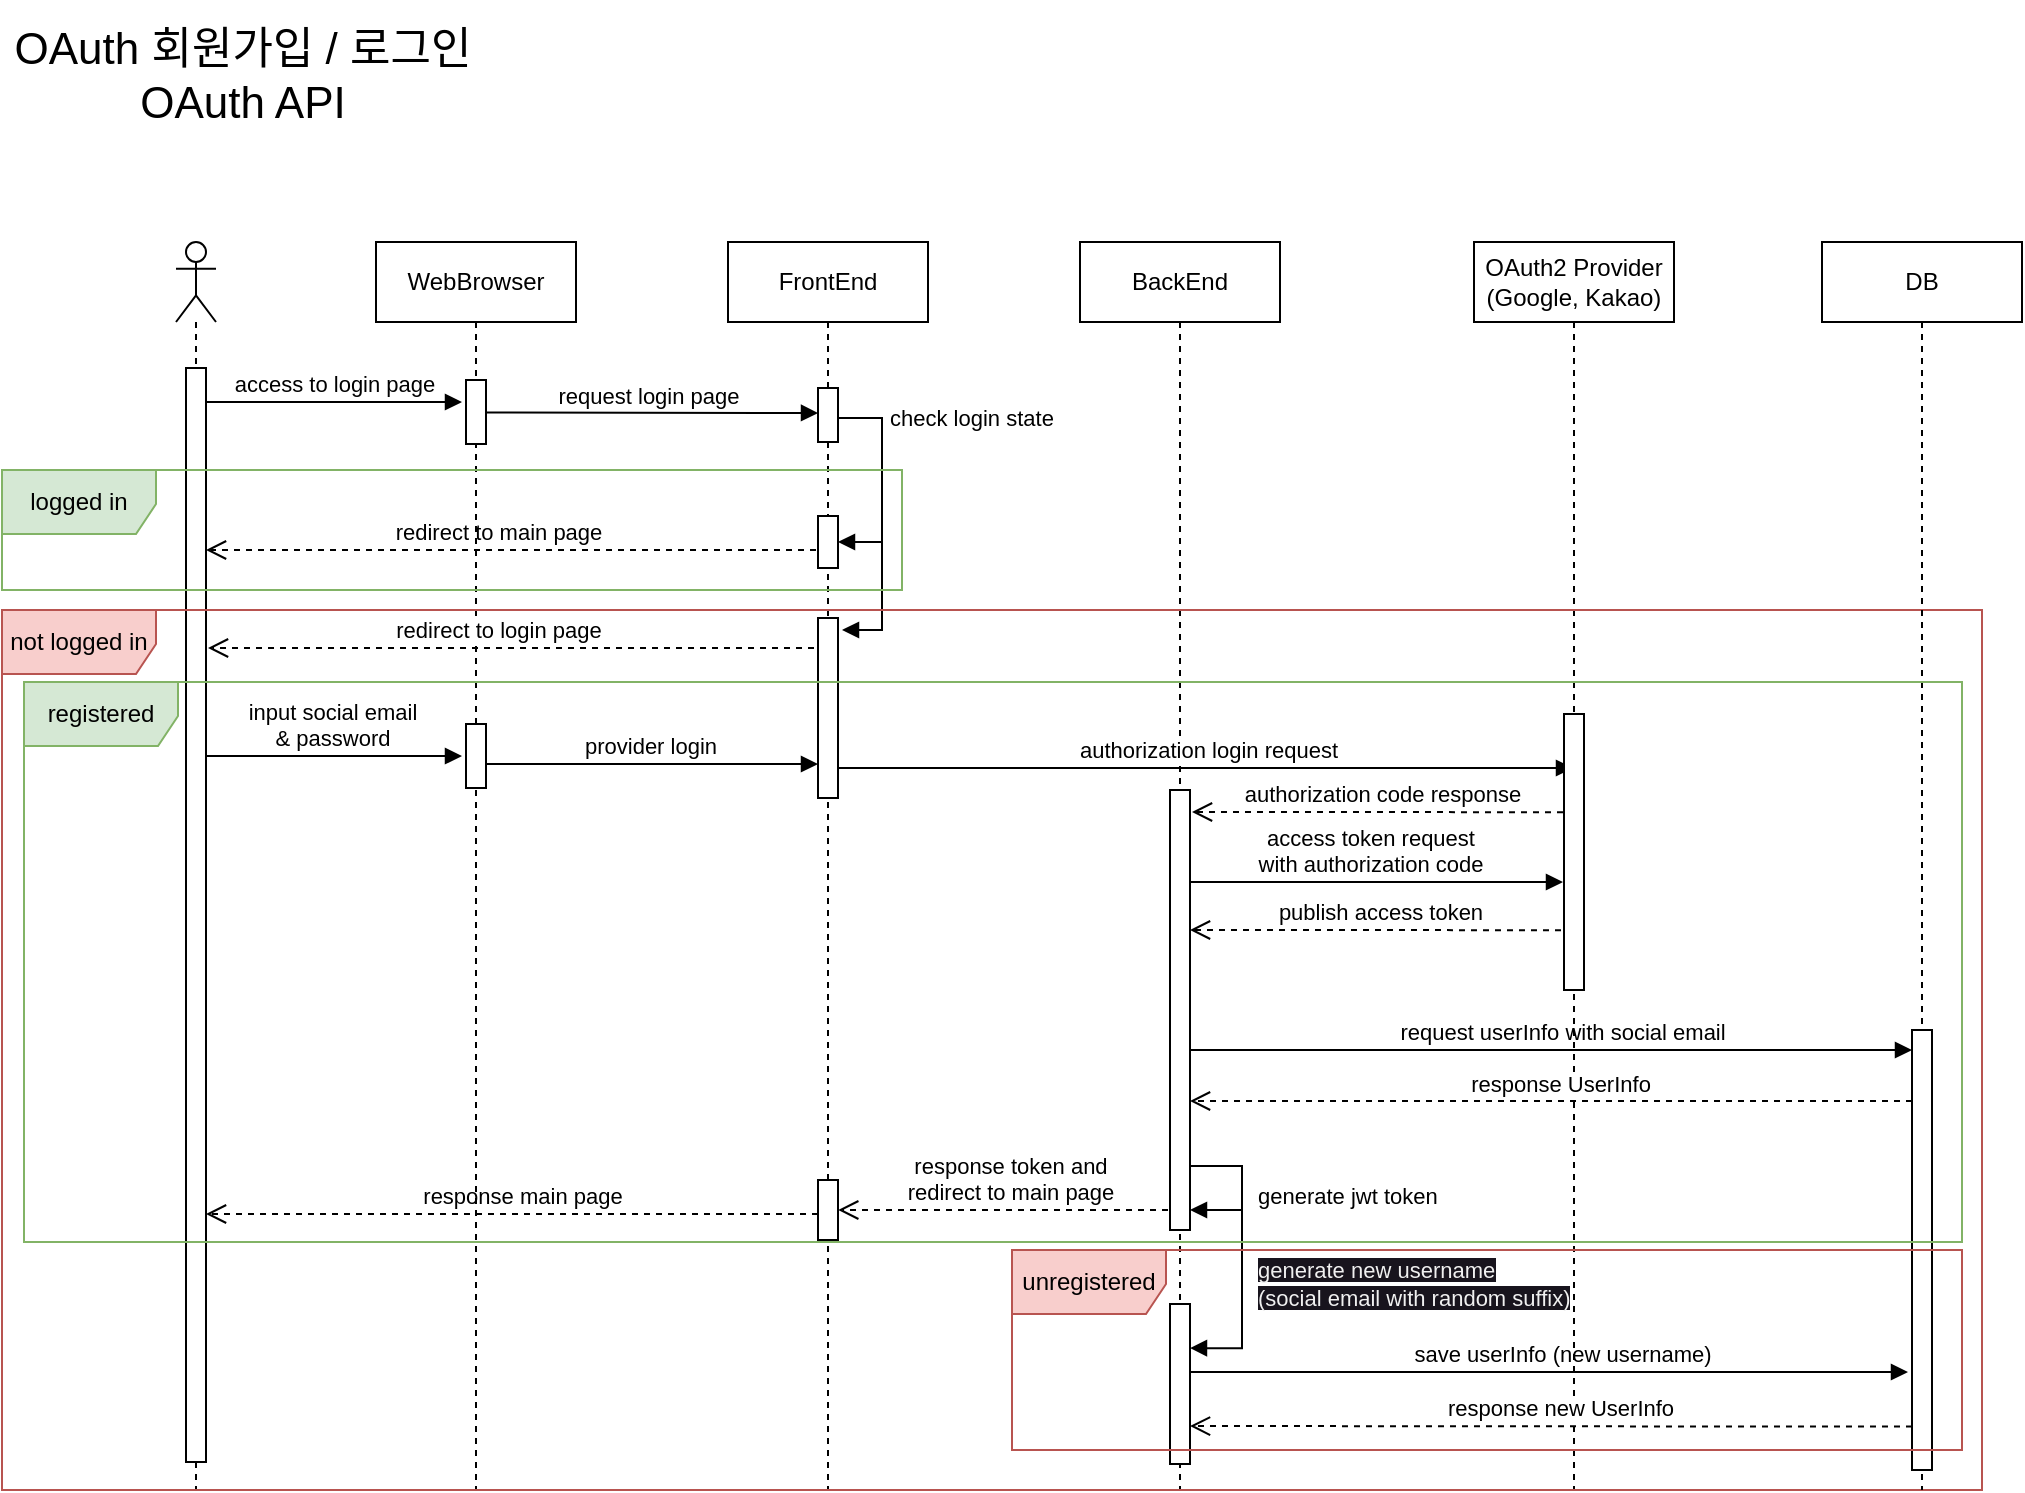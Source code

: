 <mxfile>
    <diagram name="Page-1" id="2YBvvXClWsGukQMizWep">
        <mxGraphModel dx="920" dy="695" grid="1" gridSize="10" guides="1" tooltips="1" connect="1" arrows="0" fold="1" page="1" pageScale="1" pageWidth="850" pageHeight="1100" math="0" shadow="0">
            <root>
                <mxCell id="0"/>
                <mxCell id="1" parent="0"/>
                <mxCell id="33" value="response token and&lt;br&gt;redirect to main page" style="html=1;verticalAlign=bottom;endArrow=open;dashed=1;endSize=8;edgeStyle=elbowEdgeStyle;elbow=vertical;curved=0;rounded=0;" edge="1" parent="1">
                    <mxGeometry x="0.003" relative="1" as="geometry">
                        <mxPoint x="599" y="640" as="sourcePoint"/>
                        <mxPoint x="428.115" y="639.923" as="targetPoint"/>
                        <mxPoint as="offset"/>
                    </mxGeometry>
                </mxCell>
                <mxCell id="28" value="save userInfo (new username)" style="html=1;verticalAlign=bottom;endArrow=none;edgeStyle=elbowEdgeStyle;elbow=vertical;curved=0;rounded=0;startArrow=block;startFill=1;endFill=0;" edge="1" parent="1">
                    <mxGeometry x="-0.055" relative="1" as="geometry">
                        <mxPoint x="963" y="721" as="sourcePoint"/>
                        <Array as="points">
                            <mxPoint x="745" y="721"/>
                            <mxPoint x="905" y="621"/>
                        </Array>
                        <mxPoint x="597.0" y="721" as="targetPoint"/>
                        <mxPoint as="offset"/>
                    </mxGeometry>
                </mxCell>
                <mxCell id="32" value="response main page" style="html=1;verticalAlign=bottom;endArrow=open;dashed=1;endSize=8;edgeStyle=elbowEdgeStyle;elbow=vertical;curved=0;rounded=0;" edge="1" parent="1" source="34">
                    <mxGeometry x="-0.034" relative="1" as="geometry">
                        <mxPoint x="380" y="640" as="sourcePoint"/>
                        <mxPoint x="112" y="642" as="targetPoint"/>
                        <mxPoint as="offset"/>
                    </mxGeometry>
                </mxCell>
                <mxCell id="21" value="request userInfo with social email" style="html=1;verticalAlign=bottom;endArrow=none;edgeStyle=elbowEdgeStyle;elbow=vertical;curved=0;rounded=0;startArrow=block;startFill=1;endFill=0;" edge="1" parent="1" source="24">
                    <mxGeometry x="-0.057" relative="1" as="geometry">
                        <mxPoint x="760" y="560" as="sourcePoint"/>
                        <Array as="points">
                            <mxPoint x="742" y="560"/>
                            <mxPoint x="902" y="460"/>
                        </Array>
                        <mxPoint x="594.0" y="560" as="targetPoint"/>
                        <mxPoint as="offset"/>
                    </mxGeometry>
                </mxCell>
                <mxCell id="10" value="access token request&lt;br&gt;with authorization code" style="html=1;verticalAlign=bottom;endArrow=none;edgeStyle=elbowEdgeStyle;elbow=vertical;curved=0;rounded=0;startArrow=block;startFill=1;endFill=0;" parent="1" edge="1">
                    <mxGeometry x="0.006" relative="1" as="geometry">
                        <mxPoint x="790.5" y="476" as="sourcePoint"/>
                        <Array as="points">
                            <mxPoint x="747" y="476"/>
                            <mxPoint x="907" y="376"/>
                        </Array>
                        <mxPoint x="599" y="476" as="targetPoint"/>
                        <mxPoint as="offset"/>
                    </mxGeometry>
                </mxCell>
                <mxCell id="20" value="provider login" style="html=1;verticalAlign=bottom;startArrow=oval;endArrow=block;startSize=8;edgeStyle=elbowEdgeStyle;elbow=vertical;curved=0;rounded=0;" edge="1" parent="1">
                    <mxGeometry x="0.016" relative="1" as="geometry">
                        <mxPoint x="247" y="417" as="sourcePoint"/>
                        <mxPoint x="418" y="417.182" as="targetPoint"/>
                        <Array as="points"/>
                        <mxPoint as="offset"/>
                    </mxGeometry>
                </mxCell>
                <mxCell id="18" value="input social email &lt;br&gt;&amp;amp; password" style="html=1;verticalAlign=bottom;startArrow=oval;endArrow=block;startSize=8;edgeStyle=elbowEdgeStyle;elbow=vertical;curved=0;rounded=0;" edge="1" parent="1">
                    <mxGeometry x="0.016" relative="1" as="geometry">
                        <mxPoint x="108" y="413" as="sourcePoint"/>
                        <mxPoint x="240" y="413.316" as="targetPoint"/>
                        <Array as="points"/>
                        <mxPoint as="offset"/>
                    </mxGeometry>
                </mxCell>
                <mxCell id="ti7OjyQPhwodmMIkzD1--47" value="redirect to main page" style="html=1;verticalAlign=bottom;endArrow=open;dashed=1;endSize=8;edgeStyle=elbowEdgeStyle;elbow=vertical;curved=0;rounded=0;" parent="1" edge="1">
                    <mxGeometry x="0.061" relative="1" as="geometry">
                        <mxPoint x="423" y="310" as="sourcePoint"/>
                        <mxPoint x="112" y="310" as="targetPoint"/>
                        <mxPoint as="offset"/>
                        <Array as="points">
                            <mxPoint x="346" y="310"/>
                            <mxPoint x="426.95" y="413.63"/>
                        </Array>
                    </mxGeometry>
                </mxCell>
                <mxCell id="ti7OjyQPhwodmMIkzD1--9" value="request login page" style="html=1;verticalAlign=bottom;startArrow=oval;endArrow=block;startSize=8;edgeStyle=elbowEdgeStyle;elbow=vertical;curved=0;rounded=0;" parent="1" edge="1">
                    <mxGeometry x="0.012" relative="1" as="geometry">
                        <mxPoint x="247.183" y="241.291" as="sourcePoint"/>
                        <mxPoint x="418" y="241.291" as="targetPoint"/>
                        <Array as="points"/>
                        <mxPoint as="offset"/>
                    </mxGeometry>
                </mxCell>
                <mxCell id="aM9ryv3xv72pqoxQDRHE-3" value="access to login page" style="html=1;verticalAlign=bottom;startArrow=oval;endArrow=block;startSize=8;edgeStyle=elbowEdgeStyle;elbow=vertical;curved=0;rounded=0;" parent="1" edge="1">
                    <mxGeometry x="0.021" relative="1" as="geometry">
                        <mxPoint x="108" y="236" as="sourcePoint"/>
                        <mxPoint x="240" y="236.316" as="targetPoint"/>
                        <Array as="points"/>
                        <mxPoint as="offset"/>
                    </mxGeometry>
                </mxCell>
                <mxCell id="aM9ryv3xv72pqoxQDRHE-1" value="FrontEnd" style="shape=umlLifeline;perimeter=lifelinePerimeter;whiteSpace=wrap;html=1;container=0;dropTarget=0;collapsible=0;recursiveResize=0;outlineConnect=0;portConstraint=eastwest;newEdgeStyle={&quot;edgeStyle&quot;:&quot;elbowEdgeStyle&quot;,&quot;elbow&quot;:&quot;vertical&quot;,&quot;curved&quot;:0,&quot;rounded&quot;:0};" parent="1" vertex="1">
                    <mxGeometry x="373" y="156" width="100" height="624" as="geometry"/>
                </mxCell>
                <mxCell id="aM9ryv3xv72pqoxQDRHE-2" value="" style="html=1;points=[];perimeter=orthogonalPerimeter;outlineConnect=0;targetShapes=umlLifeline;portConstraint=eastwest;newEdgeStyle={&quot;edgeStyle&quot;:&quot;elbowEdgeStyle&quot;,&quot;elbow&quot;:&quot;vertical&quot;,&quot;curved&quot;:0,&quot;rounded&quot;:0};" parent="aM9ryv3xv72pqoxQDRHE-1" vertex="1">
                    <mxGeometry x="45" y="73" width="10" height="27" as="geometry"/>
                </mxCell>
                <mxCell id="ti7OjyQPhwodmMIkzD1--10" value="" style="html=1;points=[];perimeter=orthogonalPerimeter;outlineConnect=0;targetShapes=umlLifeline;portConstraint=eastwest;newEdgeStyle={&quot;edgeStyle&quot;:&quot;elbowEdgeStyle&quot;,&quot;elbow&quot;:&quot;vertical&quot;,&quot;curved&quot;:0,&quot;rounded&quot;:0};" parent="aM9ryv3xv72pqoxQDRHE-1" vertex="1">
                    <mxGeometry x="45" y="137" width="10" height="26" as="geometry"/>
                </mxCell>
                <mxCell id="aM9ryv3xv72pqoxQDRHE-5" value="BackEnd" style="shape=umlLifeline;perimeter=lifelinePerimeter;whiteSpace=wrap;html=1;container=0;dropTarget=0;collapsible=0;recursiveResize=0;outlineConnect=0;portConstraint=eastwest;newEdgeStyle={&quot;edgeStyle&quot;:&quot;elbowEdgeStyle&quot;,&quot;elbow&quot;:&quot;vertical&quot;,&quot;curved&quot;:0,&quot;rounded&quot;:0};" parent="1" vertex="1">
                    <mxGeometry x="549" y="156" width="100" height="624" as="geometry"/>
                </mxCell>
                <mxCell id="aM9ryv3xv72pqoxQDRHE-9" value="authorization login request" style="html=1;verticalAlign=bottom;endArrow=none;edgeStyle=elbowEdgeStyle;elbow=vertical;curved=0;rounded=0;startArrow=block;startFill=1;endFill=0;" parent="1" edge="1">
                    <mxGeometry x="-0.003" relative="1" as="geometry">
                        <mxPoint x="795.5" y="419.0" as="sourcePoint"/>
                        <Array as="points">
                            <mxPoint x="576" y="419"/>
                            <mxPoint x="736" y="319"/>
                        </Array>
                        <mxPoint x="428.0" y="419" as="targetPoint"/>
                        <mxPoint as="offset"/>
                    </mxGeometry>
                </mxCell>
                <mxCell id="ti7OjyQPhwodmMIkzD1--1" value="" style="shape=umlLifeline;perimeter=lifelinePerimeter;whiteSpace=wrap;html=1;container=1;dropTarget=0;collapsible=0;recursiveResize=0;outlineConnect=0;portConstraint=eastwest;newEdgeStyle={&quot;edgeStyle&quot;:&quot;elbowEdgeStyle&quot;,&quot;elbow&quot;:&quot;vertical&quot;,&quot;curved&quot;:0,&quot;rounded&quot;:0};participant=umlActor;" parent="1" vertex="1">
                    <mxGeometry x="97" y="156" width="20" height="624" as="geometry"/>
                </mxCell>
                <mxCell id="ti7OjyQPhwodmMIkzD1--8" value="" style="html=1;points=[];perimeter=orthogonalPerimeter;outlineConnect=0;targetShapes=umlLifeline;portConstraint=eastwest;newEdgeStyle={&quot;edgeStyle&quot;:&quot;elbowEdgeStyle&quot;,&quot;elbow&quot;:&quot;vertical&quot;,&quot;curved&quot;:0,&quot;rounded&quot;:0};" parent="ti7OjyQPhwodmMIkzD1--1" vertex="1">
                    <mxGeometry x="5" y="63" width="10" height="547" as="geometry"/>
                </mxCell>
                <mxCell id="ti7OjyQPhwodmMIkzD1--3" value="&lt;font style=&quot;font-size: 22px;&quot;&gt;OAuth 회원가입 / 로그인&lt;br&gt;OAuth API&lt;br&gt;&lt;/font&gt;" style="text;html=1;strokeColor=none;fillColor=none;align=center;verticalAlign=middle;whiteSpace=wrap;rounded=0;" parent="1" vertex="1">
                    <mxGeometry x="11" y="35" width="239" height="75" as="geometry"/>
                </mxCell>
                <mxCell id="ti7OjyQPhwodmMIkzD1--5" value="WebBrowser" style="shape=umlLifeline;perimeter=lifelinePerimeter;whiteSpace=wrap;html=1;container=1;dropTarget=0;collapsible=0;recursiveResize=0;outlineConnect=0;portConstraint=eastwest;newEdgeStyle={&quot;edgeStyle&quot;:&quot;elbowEdgeStyle&quot;,&quot;elbow&quot;:&quot;vertical&quot;,&quot;curved&quot;:0,&quot;rounded&quot;:0};" parent="1" vertex="1">
                    <mxGeometry x="197" y="156" width="100" height="624" as="geometry"/>
                </mxCell>
                <mxCell id="ti7OjyQPhwodmMIkzD1--7" value="" style="html=1;points=[];perimeter=orthogonalPerimeter;outlineConnect=0;targetShapes=umlLifeline;portConstraint=eastwest;newEdgeStyle={&quot;edgeStyle&quot;:&quot;elbowEdgeStyle&quot;,&quot;elbow&quot;:&quot;vertical&quot;,&quot;curved&quot;:0,&quot;rounded&quot;:0};" parent="ti7OjyQPhwodmMIkzD1--5" vertex="1">
                    <mxGeometry x="45" y="69" width="10" height="32" as="geometry"/>
                </mxCell>
                <mxCell id="ti7OjyQPhwodmMIkzD1--6" value="OAuth2 Provider&lt;br&gt;(Google, Kakao)" style="shape=umlLifeline;perimeter=lifelinePerimeter;whiteSpace=wrap;html=1;container=1;dropTarget=0;collapsible=0;recursiveResize=0;outlineConnect=0;portConstraint=eastwest;newEdgeStyle={&quot;edgeStyle&quot;:&quot;elbowEdgeStyle&quot;,&quot;elbow&quot;:&quot;vertical&quot;,&quot;curved&quot;:0,&quot;rounded&quot;:0};" parent="1" vertex="1">
                    <mxGeometry x="746" y="156" width="100" height="624" as="geometry"/>
                </mxCell>
                <mxCell id="ti7OjyQPhwodmMIkzD1--42" value="check login state" style="html=1;align=left;spacingLeft=2;endArrow=block;rounded=0;edgeStyle=orthogonalEdgeStyle;curved=0;rounded=0;startArrow=none;" parent="1" edge="1">
                    <mxGeometry x="-0.703" relative="1" as="geometry">
                        <mxPoint x="428" y="244" as="sourcePoint"/>
                        <Array as="points">
                            <mxPoint x="450" y="244"/>
                            <mxPoint x="450" y="350"/>
                        </Array>
                        <mxPoint x="430" y="350" as="targetPoint"/>
                        <mxPoint as="offset"/>
                    </mxGeometry>
                </mxCell>
                <mxCell id="ti7OjyQPhwodmMIkzD1--59" value="redirect to login page" style="html=1;verticalAlign=bottom;endArrow=open;dashed=1;endSize=8;edgeStyle=elbowEdgeStyle;elbow=vertical;curved=0;rounded=0;" parent="1" edge="1">
                    <mxGeometry x="0.043" relative="1" as="geometry">
                        <mxPoint x="416" y="359" as="sourcePoint"/>
                        <mxPoint x="113" y="359" as="targetPoint"/>
                        <mxPoint as="offset"/>
                        <Array as="points">
                            <mxPoint x="326" y="359"/>
                        </Array>
                    </mxGeometry>
                </mxCell>
                <mxCell id="ti7OjyQPhwodmMIkzD1--40" value="" style="html=1;points=[];perimeter=orthogonalPerimeter;outlineConnect=0;targetShapes=umlLifeline;portConstraint=eastwest;newEdgeStyle={&quot;edgeStyle&quot;:&quot;elbowEdgeStyle&quot;,&quot;elbow&quot;:&quot;vertical&quot;,&quot;curved&quot;:0,&quot;rounded&quot;:0};" parent="1" vertex="1">
                    <mxGeometry x="791" y="392" width="10" height="138" as="geometry"/>
                </mxCell>
                <mxCell id="6" value="" style="html=1;points=[];perimeter=orthogonalPerimeter;outlineConnect=0;targetShapes=umlLifeline;portConstraint=eastwest;newEdgeStyle={&quot;edgeStyle&quot;:&quot;elbowEdgeStyle&quot;,&quot;elbow&quot;:&quot;vertical&quot;,&quot;curved&quot;:0,&quot;rounded&quot;:0};" parent="1" vertex="1">
                    <mxGeometry x="418" y="344" width="10" height="90" as="geometry"/>
                </mxCell>
                <mxCell id="ti7OjyQPhwodmMIkzD1--58" value="authorization code response" style="html=1;verticalAlign=bottom;endArrow=open;dashed=1;endSize=8;edgeStyle=elbowEdgeStyle;elbow=vertical;curved=0;rounded=0;" parent="1" edge="1">
                    <mxGeometry x="-0.025" relative="1" as="geometry">
                        <mxPoint x="790.5" y="441.091" as="sourcePoint"/>
                        <mxPoint x="605" y="441" as="targetPoint"/>
                        <mxPoint as="offset"/>
                    </mxGeometry>
                </mxCell>
                <mxCell id="9" value="" style="html=1;points=[];perimeter=orthogonalPerimeter;outlineConnect=0;targetShapes=umlLifeline;portConstraint=eastwest;newEdgeStyle={&quot;edgeStyle&quot;:&quot;elbowEdgeStyle&quot;,&quot;elbow&quot;:&quot;vertical&quot;,&quot;curved&quot;:0,&quot;rounded&quot;:0};" parent="1" vertex="1">
                    <mxGeometry x="594" y="430" width="10" height="220" as="geometry"/>
                </mxCell>
                <mxCell id="14" value="not logged in" style="shape=umlFrame;whiteSpace=wrap;html=1;pointerEvents=0;fillColor=#f8cecc;strokeColor=#b85450;width=77;height=32;" parent="1" vertex="1">
                    <mxGeometry x="10" y="340" width="990" height="440" as="geometry"/>
                </mxCell>
                <mxCell id="16" value="" style="html=1;align=left;spacingLeft=2;endArrow=block;rounded=0;edgeStyle=orthogonalEdgeStyle;curved=0;rounded=0;startArrow=none;" edge="1" parent="1" target="ti7OjyQPhwodmMIkzD1--10">
                    <mxGeometry relative="1" as="geometry">
                        <mxPoint x="450" y="300" as="sourcePoint"/>
                        <Array as="points">
                            <mxPoint x="450" y="306"/>
                        </Array>
                        <mxPoint x="480" y="310" as="targetPoint"/>
                    </mxGeometry>
                </mxCell>
                <mxCell id="15" value="logged in" style="shape=umlFrame;whiteSpace=wrap;html=1;pointerEvents=0;fillColor=#D5E8D4;strokeColor=#82b366;width=77;height=32;" parent="1" vertex="1">
                    <mxGeometry x="10" y="270" width="450" height="60" as="geometry"/>
                </mxCell>
                <mxCell id="19" value="" style="html=1;points=[];perimeter=orthogonalPerimeter;outlineConnect=0;targetShapes=umlLifeline;portConstraint=eastwest;newEdgeStyle={&quot;edgeStyle&quot;:&quot;elbowEdgeStyle&quot;,&quot;elbow&quot;:&quot;vertical&quot;,&quot;curved&quot;:0,&quot;rounded&quot;:0};" vertex="1" parent="1">
                    <mxGeometry x="242" y="397" width="10" height="32" as="geometry"/>
                </mxCell>
                <mxCell id="22" value="DB" style="shape=umlLifeline;perimeter=lifelinePerimeter;whiteSpace=wrap;html=1;container=1;dropTarget=0;collapsible=0;recursiveResize=0;outlineConnect=0;portConstraint=eastwest;newEdgeStyle={&quot;edgeStyle&quot;:&quot;elbowEdgeStyle&quot;,&quot;elbow&quot;:&quot;vertical&quot;,&quot;curved&quot;:0,&quot;rounded&quot;:0};" vertex="1" parent="1">
                    <mxGeometry x="920" y="156" width="100" height="624" as="geometry"/>
                </mxCell>
                <mxCell id="23" value="publish access token" style="html=1;verticalAlign=bottom;endArrow=open;dashed=1;endSize=8;edgeStyle=elbowEdgeStyle;elbow=vertical;curved=0;rounded=0;" edge="1" parent="1">
                    <mxGeometry x="-0.025" relative="1" as="geometry">
                        <mxPoint x="789.5" y="500.091" as="sourcePoint"/>
                        <mxPoint x="604.0" y="500" as="targetPoint"/>
                        <mxPoint as="offset"/>
                    </mxGeometry>
                </mxCell>
                <mxCell id="24" value="" style="html=1;points=[];perimeter=orthogonalPerimeter;outlineConnect=0;targetShapes=umlLifeline;portConstraint=eastwest;newEdgeStyle={&quot;edgeStyle&quot;:&quot;elbowEdgeStyle&quot;,&quot;elbow&quot;:&quot;vertical&quot;,&quot;curved&quot;:0,&quot;rounded&quot;:0};" vertex="1" parent="1">
                    <mxGeometry x="965" y="550" width="10" height="220" as="geometry"/>
                </mxCell>
                <mxCell id="25" value="response UserInfo" style="html=1;verticalAlign=bottom;endArrow=open;dashed=1;endSize=8;edgeStyle=elbowEdgeStyle;elbow=vertical;curved=0;rounded=0;" edge="1" parent="1" source="24">
                    <mxGeometry x="-0.025" relative="1" as="geometry">
                        <mxPoint x="789.5" y="585.351" as="sourcePoint"/>
                        <mxPoint x="604" y="585.26" as="targetPoint"/>
                        <mxPoint as="offset"/>
                    </mxGeometry>
                </mxCell>
                <mxCell id="26" value="" style="html=1;points=[];perimeter=orthogonalPerimeter;outlineConnect=0;targetShapes=umlLifeline;portConstraint=eastwest;newEdgeStyle={&quot;edgeStyle&quot;:&quot;elbowEdgeStyle&quot;,&quot;elbow&quot;:&quot;vertical&quot;,&quot;curved&quot;:0,&quot;rounded&quot;:0};" vertex="1" parent="1">
                    <mxGeometry x="594" y="687" width="10" height="80" as="geometry"/>
                </mxCell>
                <mxCell id="27" value="generate jwt token" style="html=1;align=left;spacingLeft=2;endArrow=block;rounded=0;edgeStyle=orthogonalEdgeStyle;curved=0;rounded=0;startArrow=none;" edge="1" parent="1">
                    <mxGeometry x="-0.434" y="4" relative="1" as="geometry">
                        <mxPoint x="604" y="618" as="sourcePoint"/>
                        <Array as="points">
                            <mxPoint x="630" y="618"/>
                            <mxPoint x="630" y="709"/>
                        </Array>
                        <mxPoint x="604" y="709.053" as="targetPoint"/>
                        <mxPoint as="offset"/>
                    </mxGeometry>
                </mxCell>
                <mxCell id="29" value="response new UserInfo" style="html=1;verticalAlign=bottom;endArrow=open;dashed=1;endSize=8;edgeStyle=elbowEdgeStyle;elbow=vertical;curved=0;rounded=0;" edge="1" parent="1">
                    <mxGeometry x="-0.025" relative="1" as="geometry">
                        <mxPoint x="965" y="748.311" as="sourcePoint"/>
                        <mxPoint x="604.0" y="748" as="targetPoint"/>
                        <mxPoint as="offset"/>
                    </mxGeometry>
                </mxCell>
                <mxCell id="30" value="" style="html=1;align=left;spacingLeft=2;endArrow=block;rounded=0;edgeStyle=orthogonalEdgeStyle;curved=0;rounded=0;startArrow=none;" edge="1" parent="1">
                    <mxGeometry relative="1" as="geometry">
                        <mxPoint x="630" y="640" as="sourcePoint"/>
                        <Array as="points">
                            <mxPoint x="620" y="640"/>
                            <mxPoint x="620" y="640"/>
                        </Array>
                        <mxPoint x="604" y="640" as="targetPoint"/>
                    </mxGeometry>
                </mxCell>
                <mxCell id="31" value="&lt;span style=&quot;color: rgb(240, 240, 240); font-family: Helvetica; font-size: 11px; font-style: normal; font-variant-ligatures: normal; font-variant-caps: normal; font-weight: 400; letter-spacing: normal; orphans: 2; text-align: left; text-indent: 0px; text-transform: none; widows: 2; word-spacing: 0px; -webkit-text-stroke-width: 0px; background-color: rgb(24, 20, 29); text-decoration-thickness: initial; text-decoration-style: initial; text-decoration-color: initial; float: none; display: inline !important;&quot;&gt;generate new username&lt;br&gt;(social email with random suffix)&lt;/span&gt;" style="text;whiteSpace=wrap;html=1;" vertex="1" parent="1">
                    <mxGeometry x="636" y="656" width="290" height="40" as="geometry"/>
                </mxCell>
                <mxCell id="34" value="" style="html=1;points=[];perimeter=orthogonalPerimeter;outlineConnect=0;targetShapes=umlLifeline;portConstraint=eastwest;newEdgeStyle={&quot;edgeStyle&quot;:&quot;elbowEdgeStyle&quot;,&quot;elbow&quot;:&quot;vertical&quot;,&quot;curved&quot;:0,&quot;rounded&quot;:0};" vertex="1" parent="1">
                    <mxGeometry x="418" y="625" width="10" height="30" as="geometry"/>
                </mxCell>
                <mxCell id="ti7OjyQPhwodmMIkzD1--41" value="unregistered" style="shape=umlFrame;whiteSpace=wrap;html=1;pointerEvents=0;fillColor=#f8cecc;strokeColor=#b85450;width=77;height=32;" parent="1" vertex="1">
                    <mxGeometry x="515" y="660" width="475" height="100" as="geometry"/>
                </mxCell>
                <mxCell id="37" value="registered" style="shape=umlFrame;whiteSpace=wrap;html=1;pointerEvents=0;fillColor=#D5E8D4;strokeColor=#82b366;width=77;height=32;" vertex="1" parent="1">
                    <mxGeometry x="21" y="376" width="969" height="280" as="geometry"/>
                </mxCell>
            </root>
        </mxGraphModel>
    </diagram>
</mxfile>